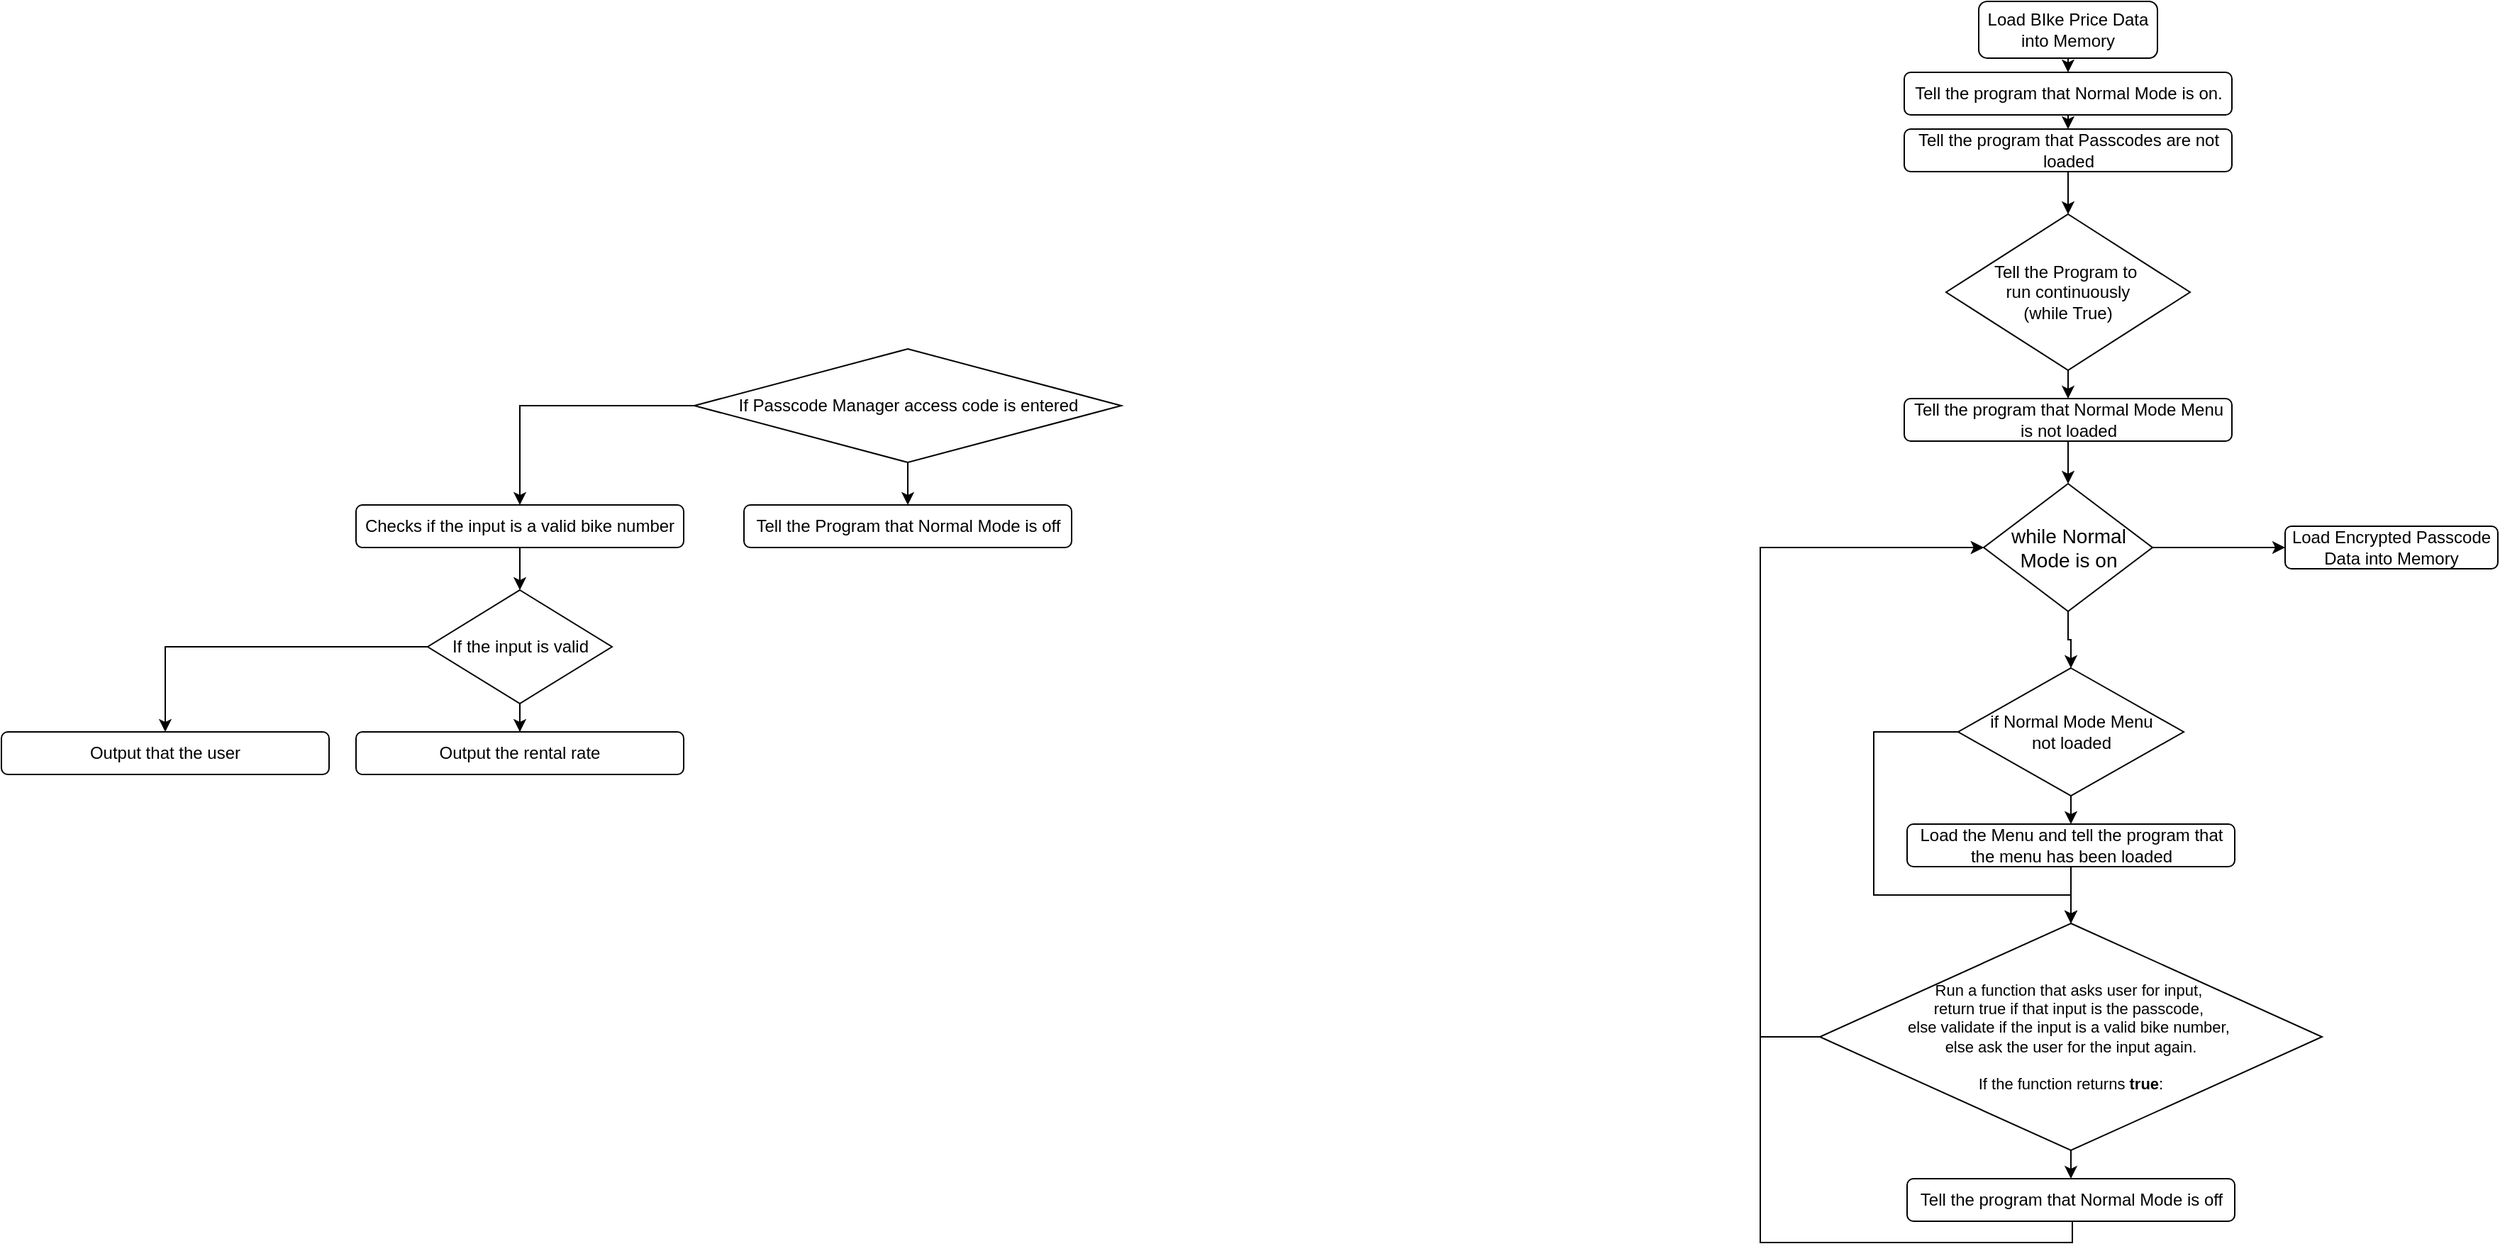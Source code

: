 <mxfile version="24.7.16">
  <diagram id="C5RBs43oDa-KdzZeNtuy" name="Page-1">
    <mxGraphModel dx="2410" dy="514" grid="1" gridSize="10" guides="1" tooltips="1" connect="1" arrows="1" fold="1" page="1" pageScale="1" pageWidth="827" pageHeight="1169" math="0" shadow="0">
      <root>
        <mxCell id="WIyWlLk6GJQsqaUBKTNV-0" />
        <mxCell id="WIyWlLk6GJQsqaUBKTNV-1" parent="WIyWlLk6GJQsqaUBKTNV-0" />
        <mxCell id="HIrjXlR3BVrKwoBECTqW-5" style="edgeStyle=orthogonalEdgeStyle;rounded=0;orthogonalLoop=1;jettySize=auto;html=1;exitX=0.5;exitY=1;exitDx=0;exitDy=0;entryX=0.5;entryY=0;entryDx=0;entryDy=0;" edge="1" parent="WIyWlLk6GJQsqaUBKTNV-1" source="HIrjXlR3BVrKwoBECTqW-0" target="HIrjXlR3BVrKwoBECTqW-1">
          <mxGeometry relative="1" as="geometry" />
        </mxCell>
        <mxCell id="HIrjXlR3BVrKwoBECTqW-0" value="Load BIke Price Data into Memory" style="rounded=1;whiteSpace=wrap;html=1;" vertex="1" parent="WIyWlLk6GJQsqaUBKTNV-1">
          <mxGeometry x="294" y="170" width="126" height="40" as="geometry" />
        </mxCell>
        <mxCell id="HIrjXlR3BVrKwoBECTqW-6" style="edgeStyle=orthogonalEdgeStyle;rounded=0;orthogonalLoop=1;jettySize=auto;html=1;exitX=0.5;exitY=1;exitDx=0;exitDy=0;entryX=0.5;entryY=0;entryDx=0;entryDy=0;" edge="1" parent="WIyWlLk6GJQsqaUBKTNV-1" source="HIrjXlR3BVrKwoBECTqW-1" target="HIrjXlR3BVrKwoBECTqW-3">
          <mxGeometry relative="1" as="geometry" />
        </mxCell>
        <mxCell id="HIrjXlR3BVrKwoBECTqW-1" value="Tell the program that Normal Mode is on." style="rounded=1;whiteSpace=wrap;html=1;" vertex="1" parent="WIyWlLk6GJQsqaUBKTNV-1">
          <mxGeometry x="241.5" y="220" width="231" height="30" as="geometry" />
        </mxCell>
        <mxCell id="HIrjXlR3BVrKwoBECTqW-7" style="edgeStyle=orthogonalEdgeStyle;rounded=0;orthogonalLoop=1;jettySize=auto;html=1;exitX=0.5;exitY=1;exitDx=0;exitDy=0;entryX=0.5;entryY=0;entryDx=0;entryDy=0;" edge="1" parent="WIyWlLk6GJQsqaUBKTNV-1" source="HIrjXlR3BVrKwoBECTqW-3" target="HIrjXlR3BVrKwoBECTqW-4">
          <mxGeometry relative="1" as="geometry" />
        </mxCell>
        <mxCell id="HIrjXlR3BVrKwoBECTqW-3" value="Tell the program that Passcodes are not loaded" style="rounded=1;whiteSpace=wrap;html=1;" vertex="1" parent="WIyWlLk6GJQsqaUBKTNV-1">
          <mxGeometry x="241.5" y="260" width="231" height="30" as="geometry" />
        </mxCell>
        <mxCell id="HIrjXlR3BVrKwoBECTqW-9" style="edgeStyle=orthogonalEdgeStyle;rounded=0;orthogonalLoop=1;jettySize=auto;html=1;exitX=0.5;exitY=1;exitDx=0;exitDy=0;entryX=0.5;entryY=0;entryDx=0;entryDy=0;" edge="1" parent="WIyWlLk6GJQsqaUBKTNV-1" source="HIrjXlR3BVrKwoBECTqW-4" target="HIrjXlR3BVrKwoBECTqW-8">
          <mxGeometry relative="1" as="geometry" />
        </mxCell>
        <mxCell id="HIrjXlR3BVrKwoBECTqW-4" value="&lt;div style=&quot;font-size: 12px;&quot;&gt;&lt;font style=&quot;font-size: 12px;&quot;&gt;Tell the Program to&amp;nbsp;&lt;/font&gt;&lt;/div&gt;&lt;div style=&quot;font-size: 12px;&quot;&gt;&lt;font style=&quot;font-size: 12px;&quot;&gt;run continuously&lt;/font&gt;&lt;/div&gt;&lt;div style=&quot;font-size: 12px;&quot;&gt;&lt;font style=&quot;font-size: 12px;&quot;&gt;&lt;font style=&quot;font-size: 12px;&quot;&gt;(while True)&lt;/font&gt;&lt;font style=&quot;font-size: 12px;&quot;&gt;&lt;br&gt;&lt;/font&gt;&lt;/font&gt;&lt;/div&gt;" style="rhombus;whiteSpace=wrap;html=1;fontSize=8;" vertex="1" parent="WIyWlLk6GJQsqaUBKTNV-1">
          <mxGeometry x="271" y="320" width="172" height="110" as="geometry" />
        </mxCell>
        <mxCell id="HIrjXlR3BVrKwoBECTqW-11" style="edgeStyle=orthogonalEdgeStyle;rounded=0;orthogonalLoop=1;jettySize=auto;html=1;exitX=0.5;exitY=1;exitDx=0;exitDy=0;entryX=0.5;entryY=0;entryDx=0;entryDy=0;" edge="1" parent="WIyWlLk6GJQsqaUBKTNV-1" source="HIrjXlR3BVrKwoBECTqW-8" target="HIrjXlR3BVrKwoBECTqW-10">
          <mxGeometry relative="1" as="geometry" />
        </mxCell>
        <mxCell id="HIrjXlR3BVrKwoBECTqW-8" value="Tell the program that Normal Mode Menu is not loaded" style="rounded=1;whiteSpace=wrap;html=1;" vertex="1" parent="WIyWlLk6GJQsqaUBKTNV-1">
          <mxGeometry x="241.5" y="450" width="231" height="30" as="geometry" />
        </mxCell>
        <mxCell id="HIrjXlR3BVrKwoBECTqW-16" style="edgeStyle=orthogonalEdgeStyle;rounded=0;orthogonalLoop=1;jettySize=auto;html=1;exitX=0.5;exitY=1;exitDx=0;exitDy=0;entryX=0.5;entryY=0;entryDx=0;entryDy=0;" edge="1" parent="WIyWlLk6GJQsqaUBKTNV-1" source="HIrjXlR3BVrKwoBECTqW-10" target="HIrjXlR3BVrKwoBECTqW-15">
          <mxGeometry relative="1" as="geometry" />
        </mxCell>
        <mxCell id="HIrjXlR3BVrKwoBECTqW-116" style="edgeStyle=orthogonalEdgeStyle;rounded=0;orthogonalLoop=1;jettySize=auto;html=1;exitX=1;exitY=0.5;exitDx=0;exitDy=0;entryX=0;entryY=0.5;entryDx=0;entryDy=0;" edge="1" parent="WIyWlLk6GJQsqaUBKTNV-1" source="HIrjXlR3BVrKwoBECTqW-10" target="HIrjXlR3BVrKwoBECTqW-115">
          <mxGeometry relative="1" as="geometry" />
        </mxCell>
        <mxCell id="HIrjXlR3BVrKwoBECTqW-10" value="&lt;font style=&quot;font-size: 14px;&quot;&gt;while Normal Mode is on&lt;br&gt;&lt;/font&gt;" style="rhombus;whiteSpace=wrap;html=1;fontSize=8;" vertex="1" parent="WIyWlLk6GJQsqaUBKTNV-1">
          <mxGeometry x="297.5" y="510" width="119" height="90" as="geometry" />
        </mxCell>
        <mxCell id="HIrjXlR3BVrKwoBECTqW-18" style="edgeStyle=orthogonalEdgeStyle;rounded=0;orthogonalLoop=1;jettySize=auto;html=1;exitX=0.5;exitY=1;exitDx=0;exitDy=0;entryX=0.5;entryY=0;entryDx=0;entryDy=0;" edge="1" parent="WIyWlLk6GJQsqaUBKTNV-1" source="HIrjXlR3BVrKwoBECTqW-15" target="HIrjXlR3BVrKwoBECTqW-17">
          <mxGeometry relative="1" as="geometry" />
        </mxCell>
        <mxCell id="HIrjXlR3BVrKwoBECTqW-37" style="edgeStyle=orthogonalEdgeStyle;rounded=0;orthogonalLoop=1;jettySize=auto;html=1;exitX=0;exitY=0.5;exitDx=0;exitDy=0;entryX=0.5;entryY=0;entryDx=0;entryDy=0;" edge="1" parent="WIyWlLk6GJQsqaUBKTNV-1" source="HIrjXlR3BVrKwoBECTqW-15">
          <mxGeometry relative="1" as="geometry">
            <mxPoint x="359" y="820" as="targetPoint" />
            <Array as="points">
              <mxPoint x="220" y="685" />
              <mxPoint x="220" y="800" />
              <mxPoint x="359" y="800" />
            </Array>
          </mxGeometry>
        </mxCell>
        <mxCell id="HIrjXlR3BVrKwoBECTqW-15" value="&lt;div style=&quot;font-size: 12px;&quot;&gt;&lt;font style=&quot;font-size: 12px;&quot;&gt;if Normal Mode Menu &lt;br&gt;&lt;/font&gt;&lt;/div&gt;&lt;div style=&quot;font-size: 12px;&quot;&gt;&lt;font style=&quot;font-size: 12px;&quot;&gt;&lt;font style=&quot;font-size: 12px;&quot;&gt;not loaded&lt;/font&gt;&lt;br&gt;&lt;/font&gt;&lt;/div&gt;" style="rhombus;whiteSpace=wrap;html=1;fontSize=8;" vertex="1" parent="WIyWlLk6GJQsqaUBKTNV-1">
          <mxGeometry x="279.5" y="640" width="159" height="90" as="geometry" />
        </mxCell>
        <mxCell id="HIrjXlR3BVrKwoBECTqW-33" style="edgeStyle=orthogonalEdgeStyle;rounded=0;orthogonalLoop=1;jettySize=auto;html=1;exitX=0.5;exitY=1;exitDx=0;exitDy=0;entryX=0.5;entryY=0;entryDx=0;entryDy=0;" edge="1" parent="WIyWlLk6GJQsqaUBKTNV-1" source="HIrjXlR3BVrKwoBECTqW-17">
          <mxGeometry relative="1" as="geometry">
            <mxPoint x="359" y="820" as="targetPoint" />
          </mxGeometry>
        </mxCell>
        <mxCell id="HIrjXlR3BVrKwoBECTqW-17" value="Load the Menu and tell the program that the menu has been loaded" style="rounded=1;whiteSpace=wrap;html=1;" vertex="1" parent="WIyWlLk6GJQsqaUBKTNV-1">
          <mxGeometry x="243.5" y="750" width="231" height="30" as="geometry" />
        </mxCell>
        <mxCell id="HIrjXlR3BVrKwoBECTqW-83" style="edgeStyle=orthogonalEdgeStyle;rounded=0;orthogonalLoop=1;jettySize=auto;html=1;exitX=0.5;exitY=1;exitDx=0;exitDy=0;entryX=0.5;entryY=0;entryDx=0;entryDy=0;" edge="1" parent="WIyWlLk6GJQsqaUBKTNV-1" source="HIrjXlR3BVrKwoBECTqW-85" target="HIrjXlR3BVrKwoBECTqW-86">
          <mxGeometry relative="1" as="geometry" />
        </mxCell>
        <mxCell id="HIrjXlR3BVrKwoBECTqW-84" style="edgeStyle=orthogonalEdgeStyle;rounded=0;orthogonalLoop=1;jettySize=auto;html=1;exitX=0;exitY=0.5;exitDx=0;exitDy=0;entryX=0.5;entryY=0;entryDx=0;entryDy=0;" edge="1" parent="WIyWlLk6GJQsqaUBKTNV-1" source="HIrjXlR3BVrKwoBECTqW-85" target="HIrjXlR3BVrKwoBECTqW-88">
          <mxGeometry relative="1" as="geometry" />
        </mxCell>
        <mxCell id="HIrjXlR3BVrKwoBECTqW-85" value="If Passcode Manager access code is entered" style="rhombus;whiteSpace=wrap;html=1;" vertex="1" parent="WIyWlLk6GJQsqaUBKTNV-1">
          <mxGeometry x="-611.5" y="415" width="301" height="80" as="geometry" />
        </mxCell>
        <mxCell id="HIrjXlR3BVrKwoBECTqW-86" value="Tell the Program that Normal Mode is off" style="rounded=1;whiteSpace=wrap;html=1;" vertex="1" parent="WIyWlLk6GJQsqaUBKTNV-1">
          <mxGeometry x="-576.5" y="525" width="231" height="30" as="geometry" />
        </mxCell>
        <mxCell id="HIrjXlR3BVrKwoBECTqW-87" style="edgeStyle=orthogonalEdgeStyle;rounded=0;orthogonalLoop=1;jettySize=auto;html=1;exitX=0.5;exitY=1;exitDx=0;exitDy=0;entryX=0.5;entryY=0;entryDx=0;entryDy=0;" edge="1" parent="WIyWlLk6GJQsqaUBKTNV-1" source="HIrjXlR3BVrKwoBECTqW-88" target="HIrjXlR3BVrKwoBECTqW-91">
          <mxGeometry relative="1" as="geometry" />
        </mxCell>
        <mxCell id="HIrjXlR3BVrKwoBECTqW-88" value="Checks if the input is a valid bike number" style="rounded=1;whiteSpace=wrap;html=1;" vertex="1" parent="WIyWlLk6GJQsqaUBKTNV-1">
          <mxGeometry x="-850" y="525" width="231" height="30" as="geometry" />
        </mxCell>
        <mxCell id="HIrjXlR3BVrKwoBECTqW-89" style="edgeStyle=orthogonalEdgeStyle;rounded=0;orthogonalLoop=1;jettySize=auto;html=1;exitX=0.5;exitY=1;exitDx=0;exitDy=0;" edge="1" parent="WIyWlLk6GJQsqaUBKTNV-1" source="HIrjXlR3BVrKwoBECTqW-91" target="HIrjXlR3BVrKwoBECTqW-92">
          <mxGeometry relative="1" as="geometry" />
        </mxCell>
        <mxCell id="HIrjXlR3BVrKwoBECTqW-90" style="edgeStyle=orthogonalEdgeStyle;rounded=0;orthogonalLoop=1;jettySize=auto;html=1;exitX=0;exitY=0.5;exitDx=0;exitDy=0;" edge="1" parent="WIyWlLk6GJQsqaUBKTNV-1" source="HIrjXlR3BVrKwoBECTqW-91" target="HIrjXlR3BVrKwoBECTqW-93">
          <mxGeometry relative="1" as="geometry" />
        </mxCell>
        <mxCell id="HIrjXlR3BVrKwoBECTqW-91" value="If the input is valid" style="rhombus;whiteSpace=wrap;html=1;" vertex="1" parent="WIyWlLk6GJQsqaUBKTNV-1">
          <mxGeometry x="-799.5" y="585" width="130" height="80" as="geometry" />
        </mxCell>
        <mxCell id="HIrjXlR3BVrKwoBECTqW-92" value="Output the rental rate" style="rounded=1;whiteSpace=wrap;html=1;" vertex="1" parent="WIyWlLk6GJQsqaUBKTNV-1">
          <mxGeometry x="-850" y="685" width="231" height="30" as="geometry" />
        </mxCell>
        <mxCell id="HIrjXlR3BVrKwoBECTqW-93" value="Output that the user " style="rounded=1;whiteSpace=wrap;html=1;" vertex="1" parent="WIyWlLk6GJQsqaUBKTNV-1">
          <mxGeometry x="-1100" y="685" width="231" height="30" as="geometry" />
        </mxCell>
        <mxCell id="HIrjXlR3BVrKwoBECTqW-99" style="edgeStyle=orthogonalEdgeStyle;rounded=0;orthogonalLoop=1;jettySize=auto;html=1;exitX=0.5;exitY=1;exitDx=0;exitDy=0;entryX=0.5;entryY=0;entryDx=0;entryDy=0;" edge="1" parent="WIyWlLk6GJQsqaUBKTNV-1" source="HIrjXlR3BVrKwoBECTqW-95" target="HIrjXlR3BVrKwoBECTqW-98">
          <mxGeometry relative="1" as="geometry" />
        </mxCell>
        <mxCell id="HIrjXlR3BVrKwoBECTqW-113" style="edgeStyle=orthogonalEdgeStyle;rounded=0;orthogonalLoop=1;jettySize=auto;html=1;exitX=0;exitY=0.5;exitDx=0;exitDy=0;entryX=0;entryY=0.5;entryDx=0;entryDy=0;" edge="1" parent="WIyWlLk6GJQsqaUBKTNV-1" source="HIrjXlR3BVrKwoBECTqW-95" target="HIrjXlR3BVrKwoBECTqW-10">
          <mxGeometry relative="1" as="geometry">
            <Array as="points">
              <mxPoint x="140" y="900" />
              <mxPoint x="140" y="555" />
            </Array>
          </mxGeometry>
        </mxCell>
        <mxCell id="HIrjXlR3BVrKwoBECTqW-95" value="&lt;div style=&quot;font-size: 11px;&quot;&gt;&lt;font style=&quot;font-size: 11px;&quot;&gt;Run a function that asks user for input,&amp;nbsp;&lt;/font&gt;&lt;/div&gt;&lt;div style=&quot;font-size: 11px;&quot;&gt;&lt;font style=&quot;font-size: 11px;&quot;&gt;return true if that input is the passcode,&amp;nbsp;&lt;/font&gt;&lt;/div&gt;&lt;div style=&quot;font-size: 11px;&quot;&gt;&lt;font style=&quot;font-size: 11px;&quot;&gt;else validate if the input is a valid bike number,&amp;nbsp;&lt;/font&gt;&lt;/div&gt;&lt;div style=&quot;font-size: 11px;&quot;&gt;&lt;font style=&quot;font-size: 11px;&quot;&gt;else ask the user for the input again.&lt;/font&gt;&lt;/div&gt;&lt;div style=&quot;font-size: 11px;&quot;&gt;&lt;font style=&quot;font-size: 11px;&quot;&gt;&lt;br&gt;&lt;/font&gt;&lt;/div&gt;&lt;div style=&quot;font-size: 11px;&quot;&gt;&lt;font style=&quot;font-size: 11px;&quot;&gt;&lt;font style=&quot;font-size: 11px;&quot;&gt;If the function returns&lt;b&gt; true&lt;/b&gt;:&lt;/font&gt;&lt;font style=&quot;font-size: 11px;&quot;&gt;&lt;br&gt;&lt;/font&gt;&lt;/font&gt;&lt;/div&gt;" style="rhombus;whiteSpace=wrap;html=1;fontSize=8;" vertex="1" parent="WIyWlLk6GJQsqaUBKTNV-1">
          <mxGeometry x="182" y="820" width="354" height="160" as="geometry" />
        </mxCell>
        <mxCell id="HIrjXlR3BVrKwoBECTqW-114" style="edgeStyle=orthogonalEdgeStyle;rounded=0;orthogonalLoop=1;jettySize=auto;html=1;exitX=0.5;exitY=1;exitDx=0;exitDy=0;entryX=0;entryY=0.5;entryDx=0;entryDy=0;" edge="1" parent="WIyWlLk6GJQsqaUBKTNV-1" target="HIrjXlR3BVrKwoBECTqW-10">
          <mxGeometry relative="1" as="geometry">
            <mxPoint x="279.98" y="555" as="targetPoint" />
            <mxPoint x="338.98" y="1025" as="sourcePoint" />
            <Array as="points">
              <mxPoint x="360" y="1025" />
              <mxPoint x="360" y="1045" />
              <mxPoint x="140" y="1045" />
              <mxPoint x="140" y="555" />
            </Array>
          </mxGeometry>
        </mxCell>
        <mxCell id="HIrjXlR3BVrKwoBECTqW-98" value="Tell the program that Normal Mode is off" style="rounded=1;whiteSpace=wrap;html=1;" vertex="1" parent="WIyWlLk6GJQsqaUBKTNV-1">
          <mxGeometry x="243.5" y="1000" width="231" height="30" as="geometry" />
        </mxCell>
        <mxCell id="HIrjXlR3BVrKwoBECTqW-115" value="Load Encrypted Passcode Data into Memory" style="rounded=1;whiteSpace=wrap;html=1;" vertex="1" parent="WIyWlLk6GJQsqaUBKTNV-1">
          <mxGeometry x="510" y="540" width="150" height="30" as="geometry" />
        </mxCell>
      </root>
    </mxGraphModel>
  </diagram>
</mxfile>
